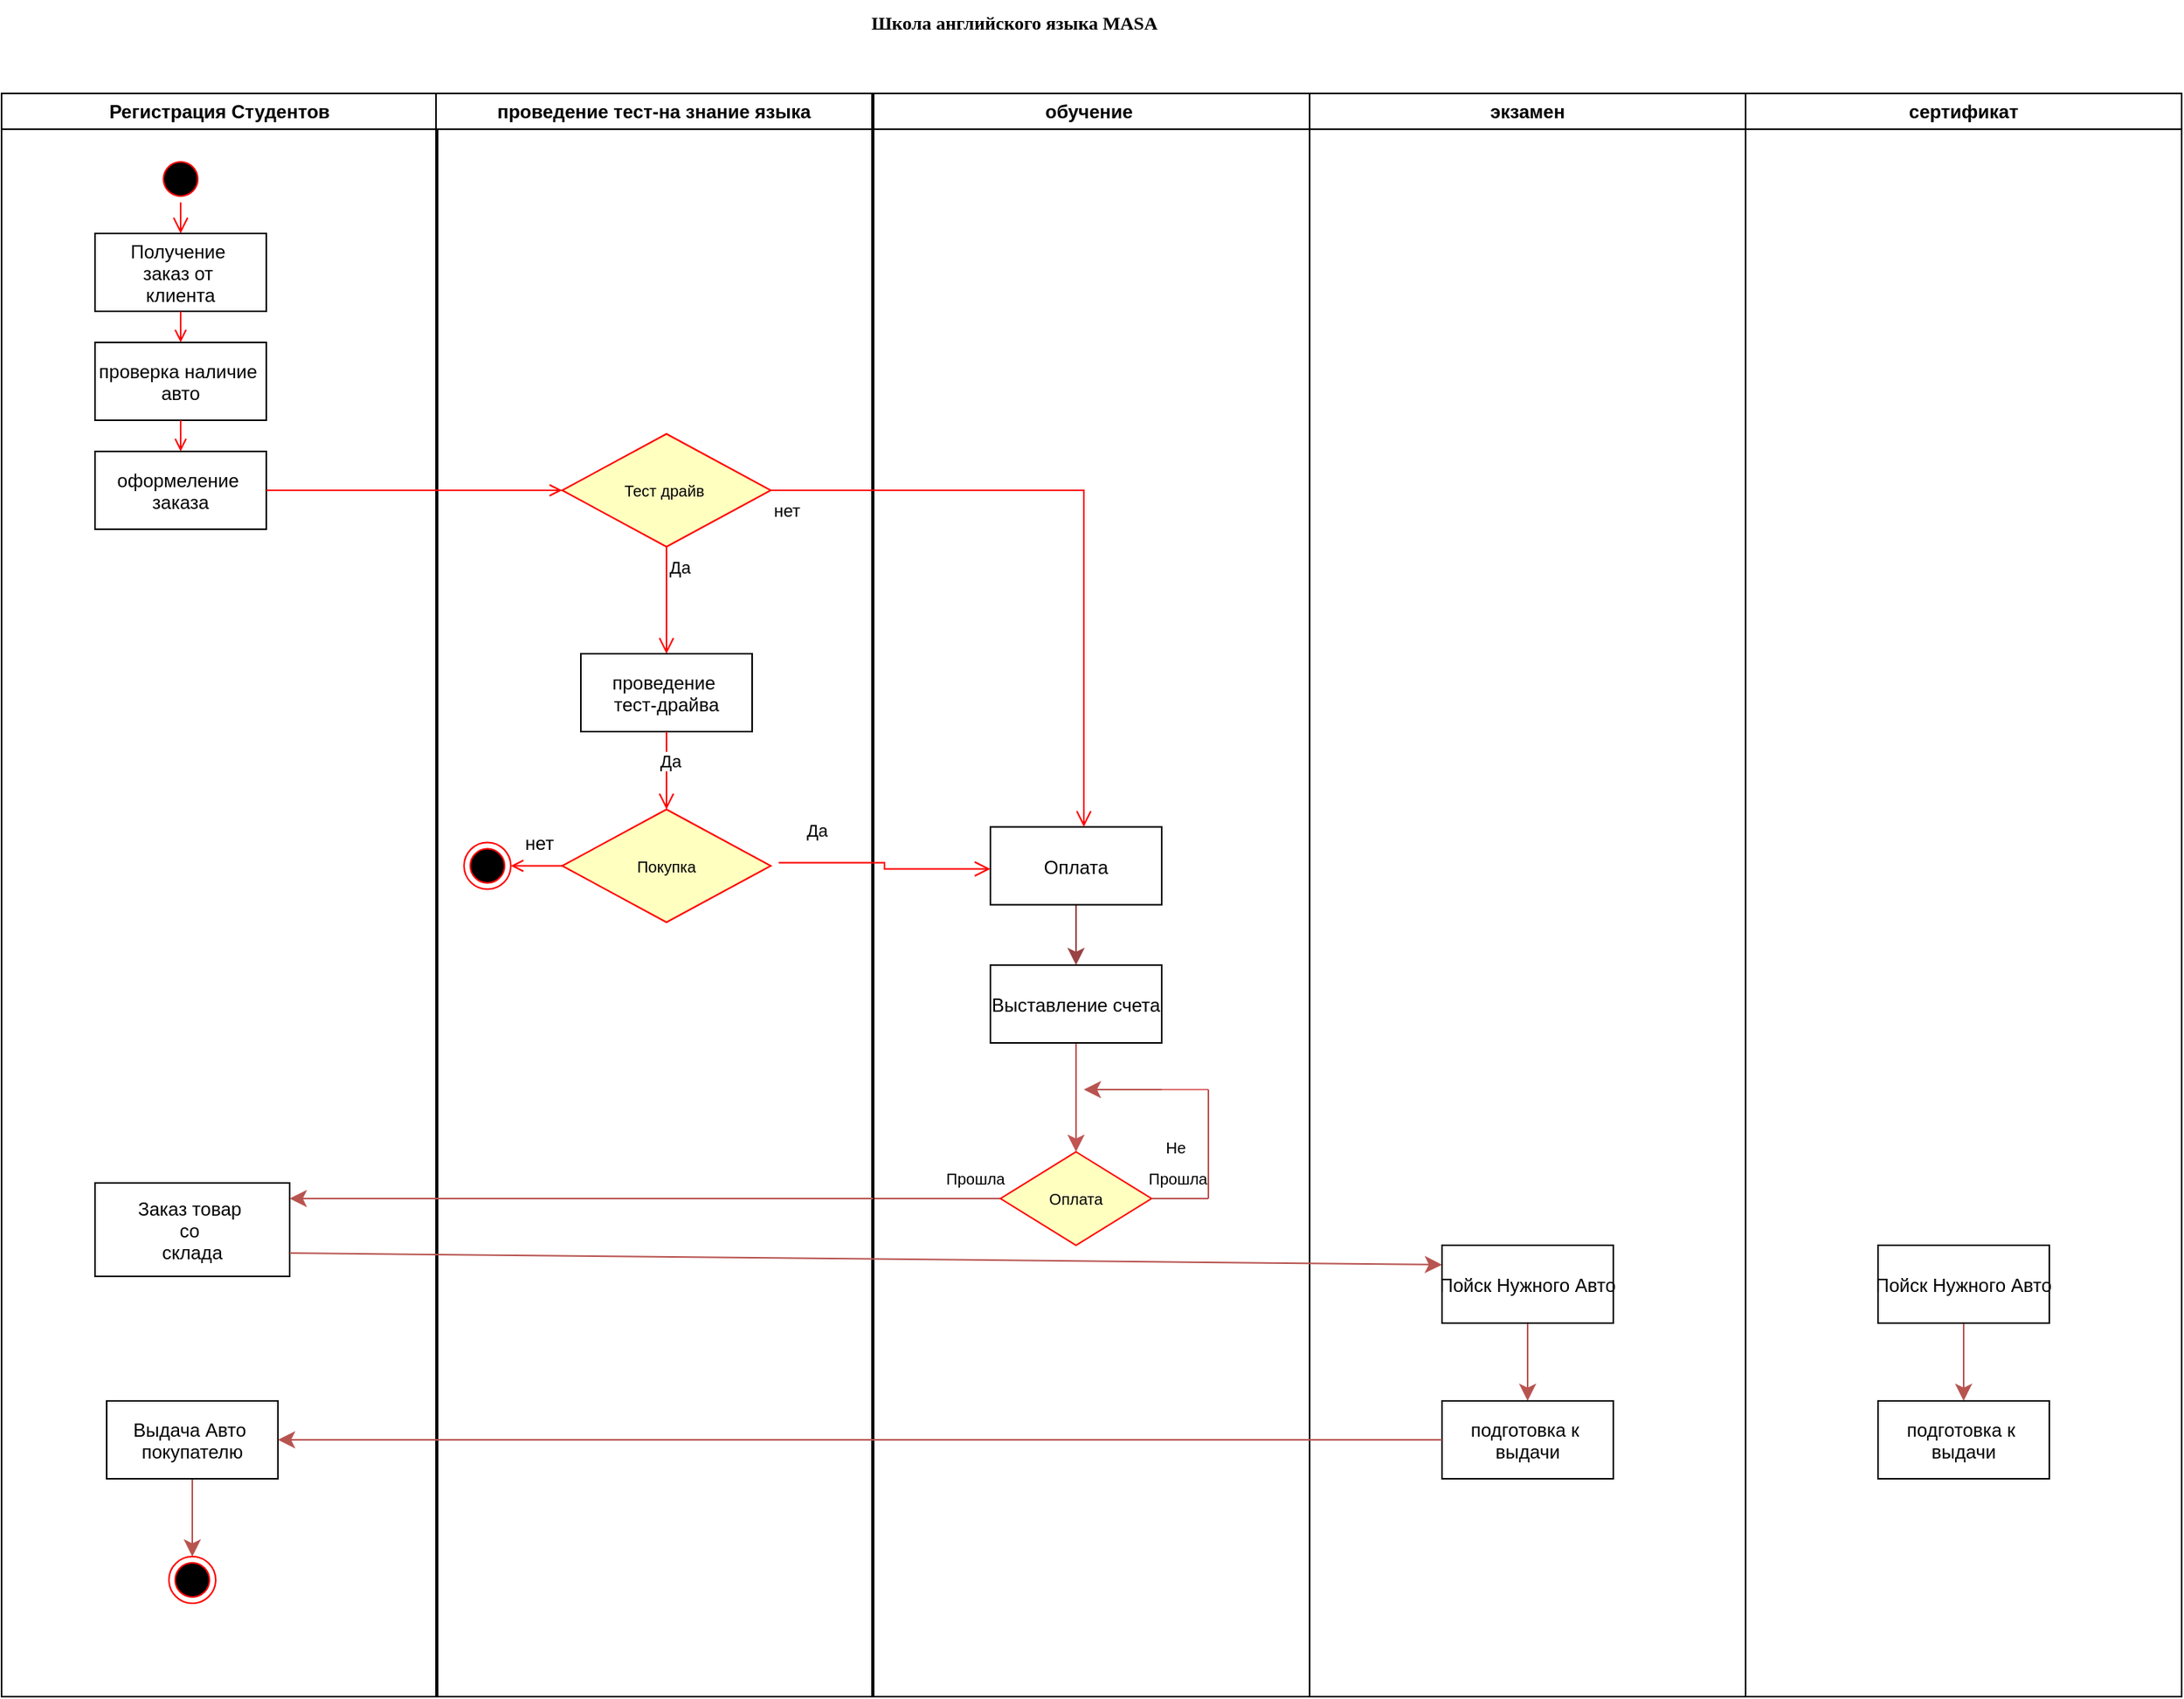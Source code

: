 <mxfile version="24.3.1" type="github">
  <diagram name="Page-1" id="bY8u737ZQ0ratZw_UCGF">
    <mxGraphModel dx="527" dy="614" grid="1" gridSize="10" guides="1" tooltips="1" connect="1" arrows="1" fold="1" page="1" pageScale="1" pageWidth="827" pageHeight="1169" math="0" shadow="0">
      <root>
        <mxCell id="0" />
        <mxCell id="1" parent="0" />
        <mxCell id="oEYHWFMe7uGtQWseiEEt-1" value="Регистрация Студентов" style="swimlane;whiteSpace=wrap" vertex="1" parent="1">
          <mxGeometry x="25" y="110" width="280" height="1030" as="geometry" />
        </mxCell>
        <mxCell id="oEYHWFMe7uGtQWseiEEt-2" value="" style="ellipse;shape=startState;fillColor=#000000;strokeColor=#ff0000;" vertex="1" parent="oEYHWFMe7uGtQWseiEEt-1">
          <mxGeometry x="100" y="40" width="30" height="30" as="geometry" />
        </mxCell>
        <mxCell id="oEYHWFMe7uGtQWseiEEt-3" value="" style="edgeStyle=elbowEdgeStyle;elbow=horizontal;verticalAlign=bottom;endArrow=open;endSize=8;strokeColor=#FF0000;endFill=1;rounded=0" edge="1" parent="oEYHWFMe7uGtQWseiEEt-1" source="oEYHWFMe7uGtQWseiEEt-2" target="oEYHWFMe7uGtQWseiEEt-4">
          <mxGeometry x="100" y="40" as="geometry">
            <mxPoint x="115" y="110" as="targetPoint" />
          </mxGeometry>
        </mxCell>
        <mxCell id="oEYHWFMe7uGtQWseiEEt-4" value="Получение &#xa;заказ от &#xa;клиента" style="" vertex="1" parent="oEYHWFMe7uGtQWseiEEt-1">
          <mxGeometry x="60" y="90" width="110" height="50" as="geometry" />
        </mxCell>
        <mxCell id="oEYHWFMe7uGtQWseiEEt-5" value="проверка наличие &#xa;авто" style="" vertex="1" parent="oEYHWFMe7uGtQWseiEEt-1">
          <mxGeometry x="60" y="160" width="110" height="50" as="geometry" />
        </mxCell>
        <mxCell id="oEYHWFMe7uGtQWseiEEt-6" value="" style="endArrow=open;strokeColor=#FF0000;endFill=1;rounded=0" edge="1" parent="oEYHWFMe7uGtQWseiEEt-1" source="oEYHWFMe7uGtQWseiEEt-4" target="oEYHWFMe7uGtQWseiEEt-5">
          <mxGeometry relative="1" as="geometry" />
        </mxCell>
        <mxCell id="oEYHWFMe7uGtQWseiEEt-7" value="оформеление &#xa;заказа" style="" vertex="1" parent="oEYHWFMe7uGtQWseiEEt-1">
          <mxGeometry x="60" y="230" width="110" height="50" as="geometry" />
        </mxCell>
        <mxCell id="oEYHWFMe7uGtQWseiEEt-8" value="" style="endArrow=open;strokeColor=#FF0000;endFill=1;rounded=0" edge="1" parent="oEYHWFMe7uGtQWseiEEt-1" source="oEYHWFMe7uGtQWseiEEt-5" target="oEYHWFMe7uGtQWseiEEt-7">
          <mxGeometry relative="1" as="geometry" />
        </mxCell>
        <mxCell id="oEYHWFMe7uGtQWseiEEt-9" value="Заказ товар &#xa;со &#xa;склада" style="" vertex="1" parent="oEYHWFMe7uGtQWseiEEt-1">
          <mxGeometry x="60" y="700" width="125" height="60" as="geometry" />
        </mxCell>
        <mxCell id="oEYHWFMe7uGtQWseiEEt-10" style="edgeStyle=none;curved=1;rounded=0;orthogonalLoop=1;jettySize=auto;html=1;entryX=0.5;entryY=0;entryDx=0;entryDy=0;fontSize=12;startSize=8;endSize=8;fillColor=#f8cecc;strokeColor=#b85450;" edge="1" parent="oEYHWFMe7uGtQWseiEEt-1" source="oEYHWFMe7uGtQWseiEEt-11" target="oEYHWFMe7uGtQWseiEEt-12">
          <mxGeometry relative="1" as="geometry" />
        </mxCell>
        <mxCell id="oEYHWFMe7uGtQWseiEEt-11" value="Выдача Авто &#xa;покупателю" style="" vertex="1" parent="oEYHWFMe7uGtQWseiEEt-1">
          <mxGeometry x="67.5" y="840" width="110" height="50" as="geometry" />
        </mxCell>
        <mxCell id="oEYHWFMe7uGtQWseiEEt-12" value="" style="ellipse;shape=endState;fillColor=#000000;strokeColor=#ff0000" vertex="1" parent="oEYHWFMe7uGtQWseiEEt-1">
          <mxGeometry x="107.5" y="940" width="30" height="30" as="geometry" />
        </mxCell>
        <mxCell id="oEYHWFMe7uGtQWseiEEt-13" value="проведение тест-на знание языка" style="swimlane;whiteSpace=wrap" vertex="1" parent="1">
          <mxGeometry x="304" y="110" width="280" height="1030" as="geometry" />
        </mxCell>
        <mxCell id="oEYHWFMe7uGtQWseiEEt-14" value="Тест драйв " style="rhombus;fillColor=#ffffc0;strokeColor=#ff0000;fontSize=10;" vertex="1" parent="oEYHWFMe7uGtQWseiEEt-13">
          <mxGeometry x="81" y="218.75" width="134" height="72.5" as="geometry" />
        </mxCell>
        <mxCell id="oEYHWFMe7uGtQWseiEEt-15" value="Да " style="edgeStyle=elbowEdgeStyle;elbow=horizontal;align=left;verticalAlign=top;endArrow=open;endSize=8;strokeColor=#FF0000;endFill=1;rounded=0;entryX=0.5;entryY=0;entryDx=0;entryDy=0;" edge="1" parent="oEYHWFMe7uGtQWseiEEt-13" source="oEYHWFMe7uGtQWseiEEt-14" target="oEYHWFMe7uGtQWseiEEt-16">
          <mxGeometry x="-1" relative="1" as="geometry">
            <mxPoint x="147.8" y="338.33" as="targetPoint" />
            <mxPoint x="147.8" y="272.497" as="sourcePoint" />
          </mxGeometry>
        </mxCell>
        <mxCell id="oEYHWFMe7uGtQWseiEEt-16" value="проведение &#xa;тест-драйва" style="" vertex="1" parent="oEYHWFMe7uGtQWseiEEt-13">
          <mxGeometry x="93" y="360" width="110" height="50" as="geometry" />
        </mxCell>
        <mxCell id="oEYHWFMe7uGtQWseiEEt-17" value="Покупка" style="rhombus;fillColor=#ffffc0;strokeColor=#ff0000;fontSize=10;" vertex="1" parent="oEYHWFMe7uGtQWseiEEt-13">
          <mxGeometry x="81" y="460" width="134" height="72.5" as="geometry" />
        </mxCell>
        <mxCell id="oEYHWFMe7uGtQWseiEEt-18" value="Да " style="edgeStyle=elbowEdgeStyle;elbow=horizontal;align=left;verticalAlign=top;endArrow=open;endSize=8;strokeColor=#FF0000;endFill=1;rounded=0;entryX=0.5;entryY=0;entryDx=0;entryDy=0;exitX=0.5;exitY=1;exitDx=0;exitDy=0;" edge="1" parent="oEYHWFMe7uGtQWseiEEt-13" source="oEYHWFMe7uGtQWseiEEt-16" target="oEYHWFMe7uGtQWseiEEt-17">
          <mxGeometry x="1" y="-74" relative="1" as="geometry">
            <mxPoint x="166" y="479" as="targetPoint" />
            <mxPoint x="166" y="410" as="sourcePoint" />
            <mxPoint x="68" y="-44" as="offset" />
          </mxGeometry>
        </mxCell>
        <mxCell id="oEYHWFMe7uGtQWseiEEt-19" value="" style="ellipse;shape=endState;fillColor=#000000;strokeColor=#ff0000" vertex="1" parent="oEYHWFMe7uGtQWseiEEt-13">
          <mxGeometry x="18" y="481.25" width="30" height="30" as="geometry" />
        </mxCell>
        <mxCell id="oEYHWFMe7uGtQWseiEEt-20" value="" style="endArrow=open;strokeColor=#FF0000;endFill=1;rounded=0;exitX=0;exitY=0.5;exitDx=0;exitDy=0;" edge="1" parent="oEYHWFMe7uGtQWseiEEt-13" source="oEYHWFMe7uGtQWseiEEt-17" target="oEYHWFMe7uGtQWseiEEt-19">
          <mxGeometry relative="1" as="geometry">
            <mxPoint x="93" y="496.25" as="sourcePoint" />
          </mxGeometry>
        </mxCell>
        <mxCell id="oEYHWFMe7uGtQWseiEEt-21" value="нет" style="edgeLabel;html=1;align=center;verticalAlign=middle;resizable=0;points=[];fontSize=12;" vertex="1" connectable="0" parent="oEYHWFMe7uGtQWseiEEt-20">
          <mxGeometry x="-0.079" y="1" relative="1" as="geometry">
            <mxPoint y="-16" as="offset" />
          </mxGeometry>
        </mxCell>
        <mxCell id="oEYHWFMe7uGtQWseiEEt-22" style="edgeStyle=none;curved=1;rounded=0;orthogonalLoop=1;jettySize=auto;html=1;fontSize=12;startSize=8;endSize=8;exitX=0;exitY=0.5;exitDx=0;exitDy=0;fillColor=#f8cecc;strokeColor=#b85450;" edge="1" parent="oEYHWFMe7uGtQWseiEEt-13" source="oEYHWFMe7uGtQWseiEEt-29">
          <mxGeometry relative="1" as="geometry">
            <mxPoint x="-94" y="710" as="targetPoint" />
            <mxPoint x="373.22" y="710" as="sourcePoint" />
          </mxGeometry>
        </mxCell>
        <mxCell id="oEYHWFMe7uGtQWseiEEt-23" value="обучение " style="swimlane;whiteSpace=wrap;startSize=23;" vertex="1" parent="1">
          <mxGeometry x="585" y="110" width="280" height="1030" as="geometry" />
        </mxCell>
        <mxCell id="oEYHWFMe7uGtQWseiEEt-24" style="edgeStyle=none;curved=1;rounded=0;orthogonalLoop=1;jettySize=auto;html=1;fontSize=12;startSize=8;endSize=8;strokeColor=#c35454;exitX=0.5;exitY=1;exitDx=0;exitDy=0;" edge="1" parent="oEYHWFMe7uGtQWseiEEt-23" source="oEYHWFMe7uGtQWseiEEt-30" target="oEYHWFMe7uGtQWseiEEt-29">
          <mxGeometry relative="1" as="geometry">
            <mxPoint x="125" y="670" as="sourcePoint" />
          </mxGeometry>
        </mxCell>
        <mxCell id="oEYHWFMe7uGtQWseiEEt-25" style="edgeStyle=none;curved=1;rounded=0;orthogonalLoop=1;jettySize=auto;html=1;fontSize=12;startSize=8;endSize=8;strokeColor=#994343;" edge="1" parent="oEYHWFMe7uGtQWseiEEt-23" source="oEYHWFMe7uGtQWseiEEt-26" target="oEYHWFMe7uGtQWseiEEt-30">
          <mxGeometry relative="1" as="geometry" />
        </mxCell>
        <mxCell id="oEYHWFMe7uGtQWseiEEt-26" value="Оплата" style="" vertex="1" parent="oEYHWFMe7uGtQWseiEEt-23">
          <mxGeometry x="75" y="471.25" width="110" height="50" as="geometry" />
        </mxCell>
        <mxCell id="oEYHWFMe7uGtQWseiEEt-27" value="Да " style="edgeStyle=elbowEdgeStyle;elbow=horizontal;align=left;verticalAlign=top;endArrow=open;endSize=8;strokeColor=#FF0000;endFill=1;rounded=0;entryX=-0.037;entryY=0.575;entryDx=0;entryDy=0;entryPerimeter=0;" edge="1" parent="oEYHWFMe7uGtQWseiEEt-23">
          <mxGeometry x="-0.772" y="34" relative="1" as="geometry">
            <mxPoint x="75.0" y="498.25" as="targetPoint" />
            <mxPoint x="-60.93" y="494.25" as="sourcePoint" />
            <mxPoint as="offset" />
          </mxGeometry>
        </mxCell>
        <mxCell id="oEYHWFMe7uGtQWseiEEt-28" style="edgeStyle=none;curved=1;rounded=0;orthogonalLoop=1;jettySize=auto;html=1;fontSize=12;startSize=8;endSize=8;movable=1;resizable=1;rotatable=1;deletable=1;editable=1;locked=0;connectable=1;fillColor=#f8cecc;strokeColor=#b85450;" edge="1" parent="oEYHWFMe7uGtQWseiEEt-23">
          <mxGeometry relative="1" as="geometry">
            <mxPoint x="135" y="640" as="targetPoint" />
            <mxPoint x="185" y="640" as="sourcePoint" />
          </mxGeometry>
        </mxCell>
        <mxCell id="oEYHWFMe7uGtQWseiEEt-29" value="Оплата" style="rhombus;fillColor=#ffffc0;strokeColor=#ff0000;fontSize=10;" vertex="1" parent="oEYHWFMe7uGtQWseiEEt-23">
          <mxGeometry x="81.5" y="680" width="97" height="60" as="geometry" />
        </mxCell>
        <mxCell id="oEYHWFMe7uGtQWseiEEt-30" value="Выставление счета" style="" vertex="1" parent="oEYHWFMe7uGtQWseiEEt-23">
          <mxGeometry x="75" y="560" width="110" height="50" as="geometry" />
        </mxCell>
        <mxCell id="oEYHWFMe7uGtQWseiEEt-31" value="" style="endArrow=none;html=1;rounded=0;fontSize=12;startSize=8;endSize=8;curved=1;exitX=1;exitY=0.5;exitDx=0;exitDy=0;fillColor=#f8cecc;strokeColor=#b85450;" edge="1" parent="oEYHWFMe7uGtQWseiEEt-23" source="oEYHWFMe7uGtQWseiEEt-29">
          <mxGeometry width="50" height="50" relative="1" as="geometry">
            <mxPoint x="195" y="780" as="sourcePoint" />
            <mxPoint x="215" y="710" as="targetPoint" />
          </mxGeometry>
        </mxCell>
        <mxCell id="oEYHWFMe7uGtQWseiEEt-32" value="" style="endArrow=none;html=1;rounded=0;fontSize=12;startSize=8;endSize=8;curved=1;exitX=1;exitY=0.5;exitDx=0;exitDy=0;strokeColor=#dd7373;" edge="1" parent="oEYHWFMe7uGtQWseiEEt-23">
          <mxGeometry width="50" height="50" relative="1" as="geometry">
            <mxPoint x="185" y="640" as="sourcePoint" />
            <mxPoint x="215" y="640" as="targetPoint" />
          </mxGeometry>
        </mxCell>
        <mxCell id="oEYHWFMe7uGtQWseiEEt-33" value="" style="endArrow=none;html=1;rounded=0;fontSize=12;startSize=8;endSize=8;curved=1;fillColor=#f8cecc;strokeColor=#b85450;" edge="1" parent="oEYHWFMe7uGtQWseiEEt-23">
          <mxGeometry width="50" height="50" relative="1" as="geometry">
            <mxPoint x="215" y="640" as="sourcePoint" />
            <mxPoint x="215" y="710" as="targetPoint" />
          </mxGeometry>
        </mxCell>
        <mxCell id="oEYHWFMe7uGtQWseiEEt-34" value="&lt;font style=&quot;font-size: 10px;&quot;&gt;Не&amp;nbsp;&lt;/font&gt;&lt;div&gt;&lt;font style=&quot;font-size: 10px;&quot;&gt;Прошла&lt;/font&gt;&lt;/div&gt;" style="text;html=1;align=center;verticalAlign=middle;resizable=0;points=[];autosize=1;fontSize=16;" vertex="1" parent="oEYHWFMe7uGtQWseiEEt-23">
          <mxGeometry x="165" y="660" width="60" height="50" as="geometry" />
        </mxCell>
        <mxCell id="oEYHWFMe7uGtQWseiEEt-35" value="&lt;font style=&quot;font-size: 10px;&quot;&gt;Прошла&lt;/font&gt;" style="text;html=1;align=center;verticalAlign=middle;resizable=0;points=[];autosize=1;strokeColor=none;fillColor=none;fontSize=16;" vertex="1" parent="oEYHWFMe7uGtQWseiEEt-23">
          <mxGeometry x="35" y="680" width="60" height="30" as="geometry" />
        </mxCell>
        <mxCell id="oEYHWFMe7uGtQWseiEEt-36" value="" style="endArrow=open;strokeColor=#FF0000;endFill=1;rounded=0;entryX=0;entryY=0.5;entryDx=0;entryDy=0;" edge="1" parent="1" source="oEYHWFMe7uGtQWseiEEt-7" target="oEYHWFMe7uGtQWseiEEt-14">
          <mxGeometry relative="1" as="geometry">
            <mxPoint x="320" y="365" as="targetPoint" />
          </mxGeometry>
        </mxCell>
        <mxCell id="oEYHWFMe7uGtQWseiEEt-37" value="нет" style="edgeStyle=elbowEdgeStyle;elbow=horizontal;align=left;verticalAlign=top;endArrow=open;endSize=8;strokeColor=#FF0000;endFill=1;rounded=0;exitX=1;exitY=0.5;exitDx=0;exitDy=0;" edge="1" parent="1" source="oEYHWFMe7uGtQWseiEEt-14" target="oEYHWFMe7uGtQWseiEEt-26">
          <mxGeometry x="-1" relative="1" as="geometry">
            <mxPoint x="640" y="365" as="targetPoint" />
            <mxPoint x="517.328" y="367.43" as="sourcePoint" />
            <Array as="points">
              <mxPoint x="720" y="365" />
            </Array>
          </mxGeometry>
        </mxCell>
        <mxCell id="oEYHWFMe7uGtQWseiEEt-38" value="экзамен" style="swimlane;whiteSpace=wrap;startSize=23;" vertex="1" parent="1">
          <mxGeometry x="865" y="110" width="280" height="1030" as="geometry" />
        </mxCell>
        <mxCell id="oEYHWFMe7uGtQWseiEEt-39" style="edgeStyle=none;curved=1;rounded=0;orthogonalLoop=1;jettySize=auto;html=1;entryX=0.5;entryY=0;entryDx=0;entryDy=0;fontSize=12;startSize=8;endSize=8;fillColor=#f8cecc;strokeColor=#b85450;" edge="1" parent="oEYHWFMe7uGtQWseiEEt-38" source="oEYHWFMe7uGtQWseiEEt-40" target="oEYHWFMe7uGtQWseiEEt-41">
          <mxGeometry relative="1" as="geometry" />
        </mxCell>
        <mxCell id="oEYHWFMe7uGtQWseiEEt-40" value="Пойск Нужного Авто" style="" vertex="1" parent="oEYHWFMe7uGtQWseiEEt-38">
          <mxGeometry x="85" y="740" width="110" height="50" as="geometry" />
        </mxCell>
        <mxCell id="oEYHWFMe7uGtQWseiEEt-41" value="подготовка к &#xa;выдачи" style="" vertex="1" parent="oEYHWFMe7uGtQWseiEEt-38">
          <mxGeometry x="85" y="840" width="110" height="50" as="geometry" />
        </mxCell>
        <mxCell id="oEYHWFMe7uGtQWseiEEt-42" style="edgeStyle=none;curved=1;rounded=0;orthogonalLoop=1;jettySize=auto;html=1;entryX=0;entryY=0.25;entryDx=0;entryDy=0;fontSize=12;startSize=8;endSize=8;exitX=1;exitY=0.75;exitDx=0;exitDy=0;fillColor=#f8cecc;strokeColor=#b85450;" edge="1" parent="1" source="oEYHWFMe7uGtQWseiEEt-9" target="oEYHWFMe7uGtQWseiEEt-40">
          <mxGeometry relative="1" as="geometry" />
        </mxCell>
        <mxCell id="oEYHWFMe7uGtQWseiEEt-43" style="edgeStyle=none;curved=1;rounded=0;orthogonalLoop=1;jettySize=auto;html=1;entryX=1;entryY=0.5;entryDx=0;entryDy=0;fontSize=12;startSize=8;endSize=8;fillColor=#f8cecc;strokeColor=#b85450;" edge="1" parent="1" source="oEYHWFMe7uGtQWseiEEt-41" target="oEYHWFMe7uGtQWseiEEt-11">
          <mxGeometry relative="1" as="geometry" />
        </mxCell>
        <mxCell id="oEYHWFMe7uGtQWseiEEt-45" value="&lt;span style=&quot;font-weight: 700;&quot;&gt;&lt;font face=&quot;Times New Roman&quot;&gt;Школа английского языка MASA&lt;/font&gt;&lt;/span&gt;" style="text;html=1;align=center;verticalAlign=middle;resizable=0;points=[];autosize=1;strokeColor=none;fillColor=none;" vertex="1" parent="1">
          <mxGeometry x="570" y="50" width="210" height="30" as="geometry" />
        </mxCell>
        <mxCell id="oEYHWFMe7uGtQWseiEEt-46" value="сертификат" style="swimlane;whiteSpace=wrap;startSize=23;" vertex="1" parent="1">
          <mxGeometry x="1145" y="110" width="280" height="1030" as="geometry" />
        </mxCell>
        <mxCell id="oEYHWFMe7uGtQWseiEEt-47" style="edgeStyle=none;curved=1;rounded=0;orthogonalLoop=1;jettySize=auto;html=1;entryX=0.5;entryY=0;entryDx=0;entryDy=0;fontSize=12;startSize=8;endSize=8;fillColor=#f8cecc;strokeColor=#b85450;" edge="1" parent="oEYHWFMe7uGtQWseiEEt-46" source="oEYHWFMe7uGtQWseiEEt-48" target="oEYHWFMe7uGtQWseiEEt-49">
          <mxGeometry relative="1" as="geometry" />
        </mxCell>
        <mxCell id="oEYHWFMe7uGtQWseiEEt-48" value="Пойск Нужного Авто" style="" vertex="1" parent="oEYHWFMe7uGtQWseiEEt-46">
          <mxGeometry x="85" y="740" width="110" height="50" as="geometry" />
        </mxCell>
        <mxCell id="oEYHWFMe7uGtQWseiEEt-49" value="подготовка к &#xa;выдачи" style="" vertex="1" parent="oEYHWFMe7uGtQWseiEEt-46">
          <mxGeometry x="85" y="840" width="110" height="50" as="geometry" />
        </mxCell>
      </root>
    </mxGraphModel>
  </diagram>
</mxfile>
